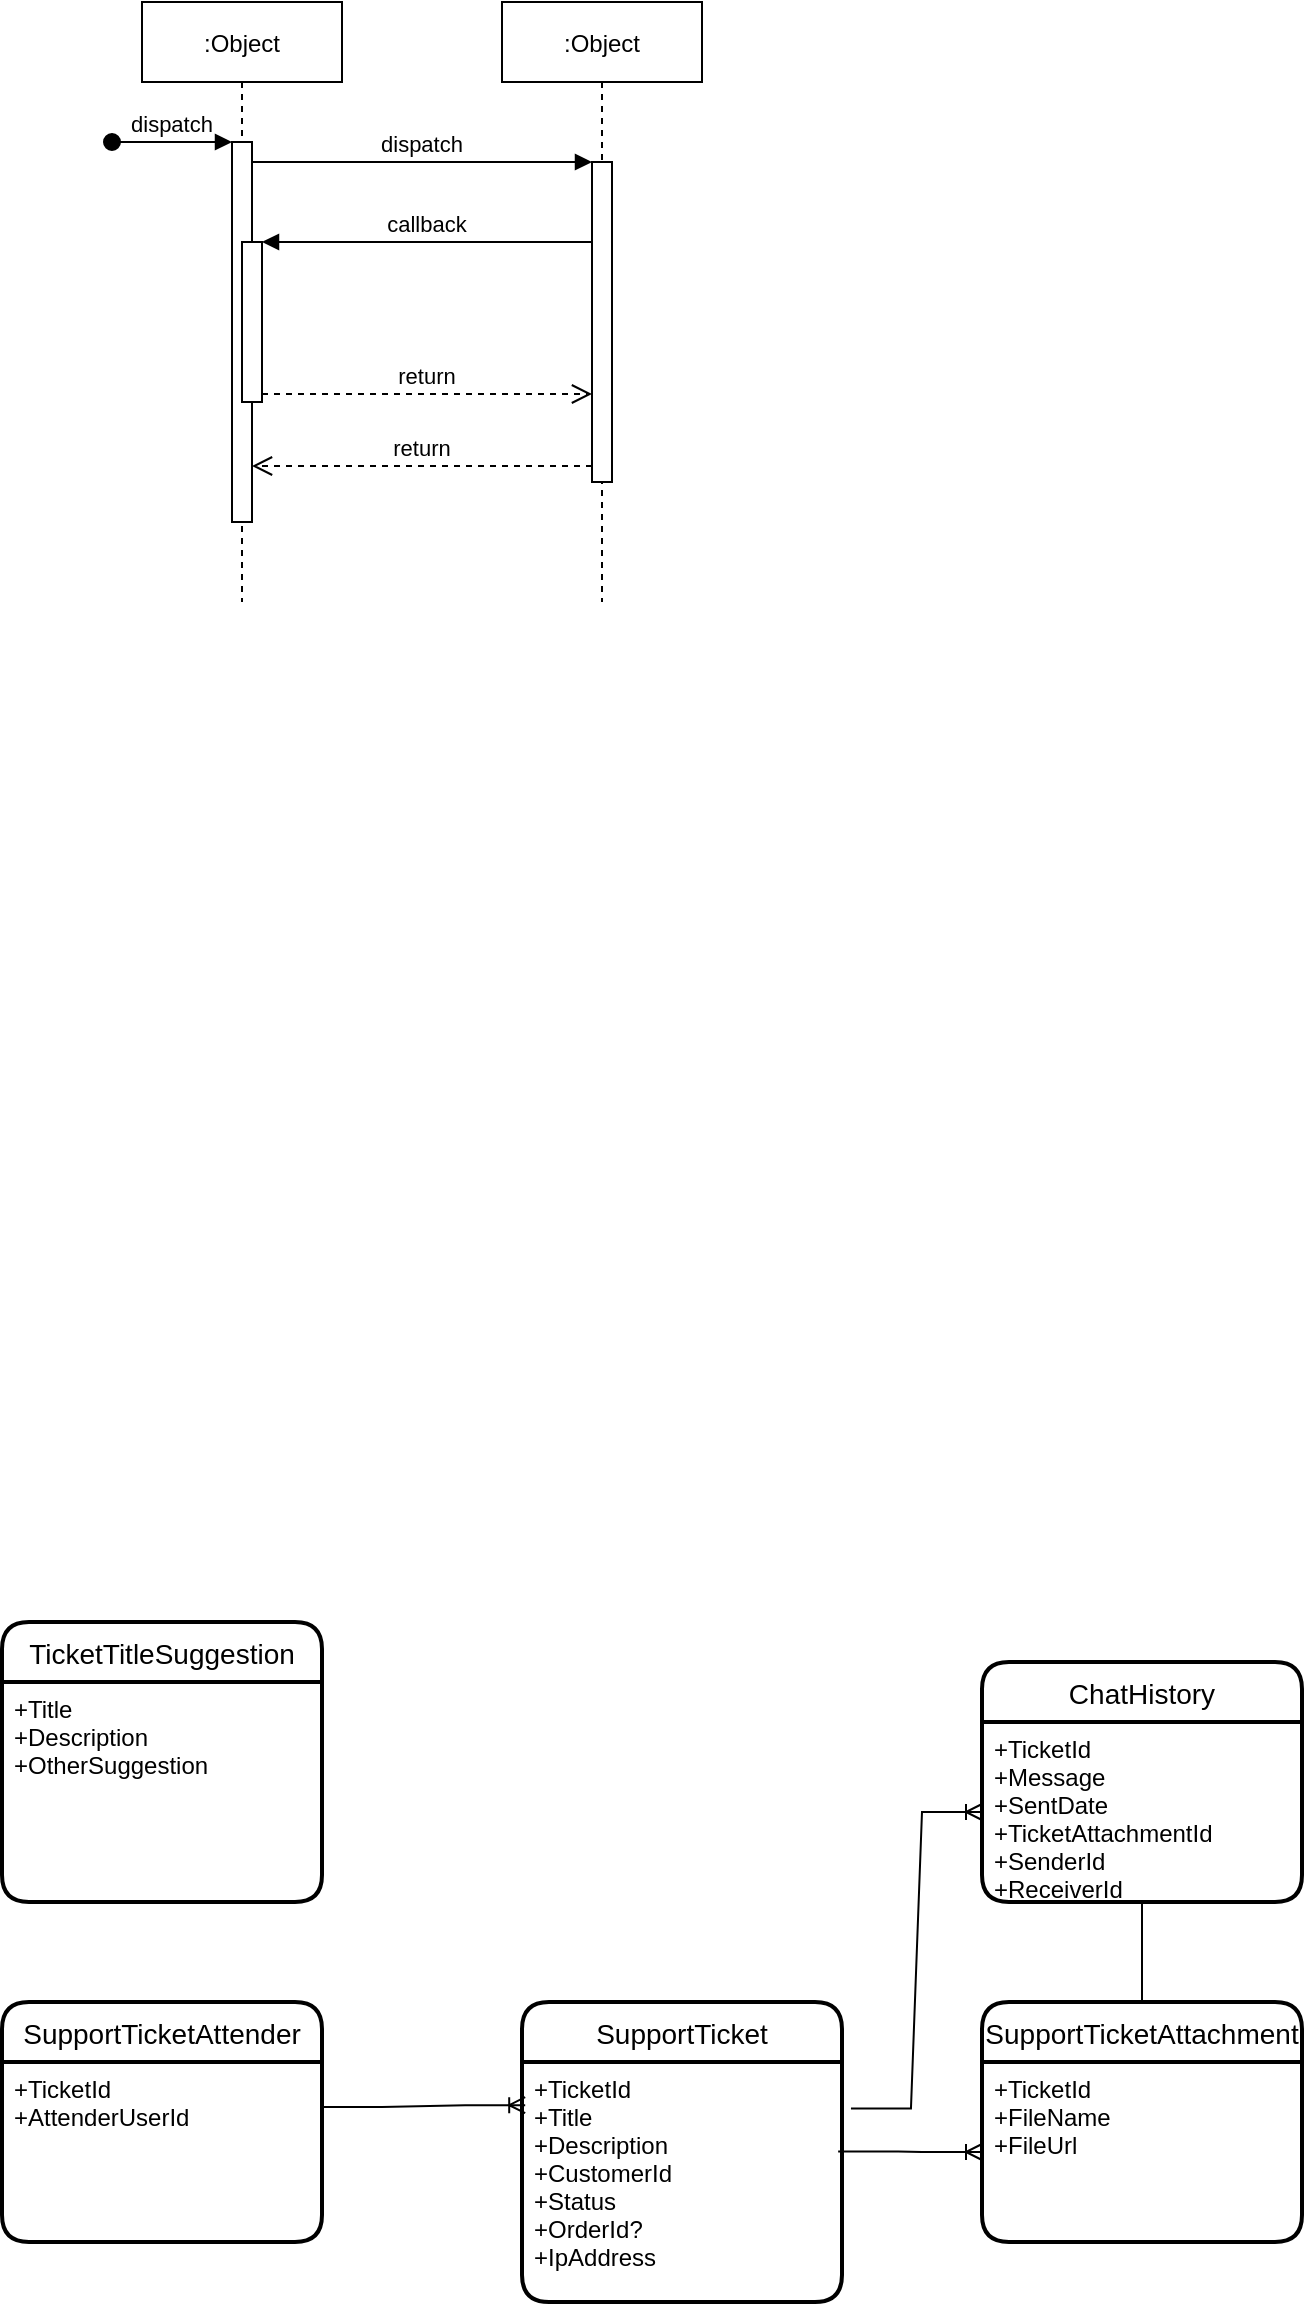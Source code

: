<mxfile version="20.1.1" type="github">
  <diagram id="kgpKYQtTHZ0yAKxKKP6v" name="Page-1">
    <mxGraphModel dx="989" dy="513" grid="1" gridSize="10" guides="1" tooltips="1" connect="1" arrows="1" fold="1" page="1" pageScale="1" pageWidth="850" pageHeight="1100" math="0" shadow="0">
      <root>
        <mxCell id="0" />
        <mxCell id="1" parent="0" />
        <mxCell id="3nuBFxr9cyL0pnOWT2aG-1" value=":Object" style="shape=umlLifeline;perimeter=lifelinePerimeter;container=1;collapsible=0;recursiveResize=0;rounded=0;shadow=0;strokeWidth=1;" parent="1" vertex="1">
          <mxGeometry x="120" y="80" width="100" height="300" as="geometry" />
        </mxCell>
        <mxCell id="3nuBFxr9cyL0pnOWT2aG-2" value="" style="points=[];perimeter=orthogonalPerimeter;rounded=0;shadow=0;strokeWidth=1;" parent="3nuBFxr9cyL0pnOWT2aG-1" vertex="1">
          <mxGeometry x="45" y="70" width="10" height="190" as="geometry" />
        </mxCell>
        <mxCell id="3nuBFxr9cyL0pnOWT2aG-3" value="dispatch" style="verticalAlign=bottom;startArrow=oval;endArrow=block;startSize=8;shadow=0;strokeWidth=1;" parent="3nuBFxr9cyL0pnOWT2aG-1" target="3nuBFxr9cyL0pnOWT2aG-2" edge="1">
          <mxGeometry relative="1" as="geometry">
            <mxPoint x="-15" y="70" as="sourcePoint" />
          </mxGeometry>
        </mxCell>
        <mxCell id="3nuBFxr9cyL0pnOWT2aG-4" value="" style="points=[];perimeter=orthogonalPerimeter;rounded=0;shadow=0;strokeWidth=1;" parent="3nuBFxr9cyL0pnOWT2aG-1" vertex="1">
          <mxGeometry x="50" y="120" width="10" height="80" as="geometry" />
        </mxCell>
        <mxCell id="3nuBFxr9cyL0pnOWT2aG-5" value=":Object" style="shape=umlLifeline;perimeter=lifelinePerimeter;container=1;collapsible=0;recursiveResize=0;rounded=0;shadow=0;strokeWidth=1;" parent="1" vertex="1">
          <mxGeometry x="300" y="80" width="100" height="300" as="geometry" />
        </mxCell>
        <mxCell id="3nuBFxr9cyL0pnOWT2aG-6" value="" style="points=[];perimeter=orthogonalPerimeter;rounded=0;shadow=0;strokeWidth=1;" parent="3nuBFxr9cyL0pnOWT2aG-5" vertex="1">
          <mxGeometry x="45" y="80" width="10" height="160" as="geometry" />
        </mxCell>
        <mxCell id="3nuBFxr9cyL0pnOWT2aG-7" value="return" style="verticalAlign=bottom;endArrow=open;dashed=1;endSize=8;exitX=0;exitY=0.95;shadow=0;strokeWidth=1;" parent="1" source="3nuBFxr9cyL0pnOWT2aG-6" target="3nuBFxr9cyL0pnOWT2aG-2" edge="1">
          <mxGeometry relative="1" as="geometry">
            <mxPoint x="275" y="236" as="targetPoint" />
          </mxGeometry>
        </mxCell>
        <mxCell id="3nuBFxr9cyL0pnOWT2aG-8" value="dispatch" style="verticalAlign=bottom;endArrow=block;entryX=0;entryY=0;shadow=0;strokeWidth=1;" parent="1" source="3nuBFxr9cyL0pnOWT2aG-2" target="3nuBFxr9cyL0pnOWT2aG-6" edge="1">
          <mxGeometry relative="1" as="geometry">
            <mxPoint x="275" y="160" as="sourcePoint" />
          </mxGeometry>
        </mxCell>
        <mxCell id="3nuBFxr9cyL0pnOWT2aG-9" value="callback" style="verticalAlign=bottom;endArrow=block;entryX=1;entryY=0;shadow=0;strokeWidth=1;" parent="1" source="3nuBFxr9cyL0pnOWT2aG-6" target="3nuBFxr9cyL0pnOWT2aG-4" edge="1">
          <mxGeometry relative="1" as="geometry">
            <mxPoint x="240" y="200" as="sourcePoint" />
          </mxGeometry>
        </mxCell>
        <mxCell id="3nuBFxr9cyL0pnOWT2aG-10" value="return" style="verticalAlign=bottom;endArrow=open;dashed=1;endSize=8;exitX=1;exitY=0.95;shadow=0;strokeWidth=1;" parent="1" source="3nuBFxr9cyL0pnOWT2aG-4" target="3nuBFxr9cyL0pnOWT2aG-6" edge="1">
          <mxGeometry relative="1" as="geometry">
            <mxPoint x="240" y="257" as="targetPoint" />
          </mxGeometry>
        </mxCell>
        <mxCell id="e0stAx7qCD_DcNNzEamt-17" value="SupportTicket" style="swimlane;childLayout=stackLayout;horizontal=1;startSize=30;horizontalStack=0;rounded=1;fontSize=14;fontStyle=0;strokeWidth=2;resizeParent=0;resizeLast=1;shadow=0;dashed=0;align=center;" vertex="1" parent="1">
          <mxGeometry x="310" y="1080" width="160" height="150" as="geometry" />
        </mxCell>
        <mxCell id="e0stAx7qCD_DcNNzEamt-18" value="+TicketId&#xa;+Title&#xa;+Description&#xa;+CustomerId&#xa;+Status&#xa;+OrderId?&#xa;+IpAddress&#xa;" style="align=left;strokeColor=none;fillColor=none;spacingLeft=4;fontSize=12;verticalAlign=top;resizable=0;rotatable=0;part=1;" vertex="1" parent="e0stAx7qCD_DcNNzEamt-17">
          <mxGeometry y="30" width="160" height="120" as="geometry" />
        </mxCell>
        <mxCell id="e0stAx7qCD_DcNNzEamt-19" value="SupportTicketAttachment" style="swimlane;childLayout=stackLayout;horizontal=1;startSize=30;horizontalStack=0;rounded=1;fontSize=14;fontStyle=0;strokeWidth=2;resizeParent=0;resizeLast=1;shadow=0;dashed=0;align=center;" vertex="1" parent="1">
          <mxGeometry x="540" y="1080" width="160" height="120" as="geometry" />
        </mxCell>
        <mxCell id="e0stAx7qCD_DcNNzEamt-20" value="+TicketId&#xa;+FileName&#xa;+FileUrl&#xa;" style="align=left;strokeColor=none;fillColor=none;spacingLeft=4;fontSize=12;verticalAlign=top;resizable=0;rotatable=0;part=1;" vertex="1" parent="e0stAx7qCD_DcNNzEamt-19">
          <mxGeometry y="30" width="160" height="90" as="geometry" />
        </mxCell>
        <mxCell id="e0stAx7qCD_DcNNzEamt-23" value="ChatHistory" style="swimlane;childLayout=stackLayout;horizontal=1;startSize=30;horizontalStack=0;rounded=1;fontSize=14;fontStyle=0;strokeWidth=2;resizeParent=0;resizeLast=1;shadow=0;dashed=0;align=center;" vertex="1" parent="1">
          <mxGeometry x="540" y="910" width="160" height="120" as="geometry" />
        </mxCell>
        <mxCell id="e0stAx7qCD_DcNNzEamt-24" value="+TicketId&#xa;+Message&#xa;+SentDate&#xa;+TicketAttachmentId&#xa;+SenderId&#xa;+ReceiverId" style="align=left;strokeColor=none;fillColor=none;spacingLeft=4;fontSize=12;verticalAlign=top;resizable=0;rotatable=0;part=1;" vertex="1" parent="e0stAx7qCD_DcNNzEamt-23">
          <mxGeometry y="30" width="160" height="90" as="geometry" />
        </mxCell>
        <mxCell id="e0stAx7qCD_DcNNzEamt-26" value="" style="edgeStyle=entityRelationEdgeStyle;fontSize=12;html=1;endArrow=ERoneToMany;rounded=0;exitX=1.028;exitY=0.194;exitDx=0;exitDy=0;exitPerimeter=0;" edge="1" parent="1" source="e0stAx7qCD_DcNNzEamt-18" target="e0stAx7qCD_DcNNzEamt-24">
          <mxGeometry width="100" height="100" relative="1" as="geometry">
            <mxPoint x="470" y="1120" as="sourcePoint" />
            <mxPoint x="580" y="950" as="targetPoint" />
          </mxGeometry>
        </mxCell>
        <mxCell id="e0stAx7qCD_DcNNzEamt-27" value="" style="edgeStyle=entityRelationEdgeStyle;fontSize=12;html=1;endArrow=ERoneToMany;rounded=0;exitX=0.988;exitY=0.373;exitDx=0;exitDy=0;exitPerimeter=0;" edge="1" parent="1" source="e0stAx7qCD_DcNNzEamt-18" target="e0stAx7qCD_DcNNzEamt-20">
          <mxGeometry width="100" height="100" relative="1" as="geometry">
            <mxPoint x="483.52" y="1130.35" as="sourcePoint" />
            <mxPoint x="580" y="1151" as="targetPoint" />
          </mxGeometry>
        </mxCell>
        <mxCell id="e0stAx7qCD_DcNNzEamt-28" value="" style="endArrow=none;html=1;rounded=0;" edge="1" parent="1" source="e0stAx7qCD_DcNNzEamt-24" target="e0stAx7qCD_DcNNzEamt-19">
          <mxGeometry relative="1" as="geometry">
            <mxPoint x="654" y="1020" as="sourcePoint" />
            <mxPoint x="540" y="1080" as="targetPoint" />
          </mxGeometry>
        </mxCell>
        <mxCell id="e0stAx7qCD_DcNNzEamt-32" value="TicketTitleSuggestion" style="swimlane;childLayout=stackLayout;horizontal=1;startSize=30;horizontalStack=0;rounded=1;fontSize=14;fontStyle=0;strokeWidth=2;resizeParent=0;resizeLast=1;shadow=0;dashed=0;align=center;" vertex="1" parent="1">
          <mxGeometry x="50" y="890" width="160" height="140" as="geometry" />
        </mxCell>
        <mxCell id="e0stAx7qCD_DcNNzEamt-33" value="+Title&#xa;+Description&#xa;+OtherSuggestion&#xa;&#xa;&#xa;&#xa;&#xa;" style="align=left;strokeColor=none;fillColor=none;spacingLeft=4;fontSize=12;verticalAlign=top;resizable=0;rotatable=0;part=1;" vertex="1" parent="e0stAx7qCD_DcNNzEamt-32">
          <mxGeometry y="30" width="160" height="110" as="geometry" />
        </mxCell>
        <mxCell id="e0stAx7qCD_DcNNzEamt-34" value="SupportTicketAttender" style="swimlane;childLayout=stackLayout;horizontal=1;startSize=30;horizontalStack=0;rounded=1;fontSize=14;fontStyle=0;strokeWidth=2;resizeParent=0;resizeLast=1;shadow=0;dashed=0;align=center;" vertex="1" parent="1">
          <mxGeometry x="50" y="1080" width="160" height="120" as="geometry" />
        </mxCell>
        <mxCell id="e0stAx7qCD_DcNNzEamt-35" value="+TicketId&#xa;+AttenderUserId&#xa;&#xa;" style="align=left;strokeColor=none;fillColor=none;spacingLeft=4;fontSize=12;verticalAlign=top;resizable=0;rotatable=0;part=1;" vertex="1" parent="e0stAx7qCD_DcNNzEamt-34">
          <mxGeometry y="30" width="160" height="90" as="geometry" />
        </mxCell>
        <mxCell id="e0stAx7qCD_DcNNzEamt-42" value="" style="edgeStyle=entityRelationEdgeStyle;fontSize=12;html=1;endArrow=ERoneToMany;rounded=0;exitX=1;exitY=0.25;exitDx=0;exitDy=0;entryX=0.01;entryY=0.18;entryDx=0;entryDy=0;entryPerimeter=0;" edge="1" parent="1" source="e0stAx7qCD_DcNNzEamt-35" target="e0stAx7qCD_DcNNzEamt-18">
          <mxGeometry width="100" height="100" relative="1" as="geometry">
            <mxPoint x="300" y="1190" as="sourcePoint" />
            <mxPoint x="310" y="1133" as="targetPoint" />
          </mxGeometry>
        </mxCell>
      </root>
    </mxGraphModel>
  </diagram>
</mxfile>
